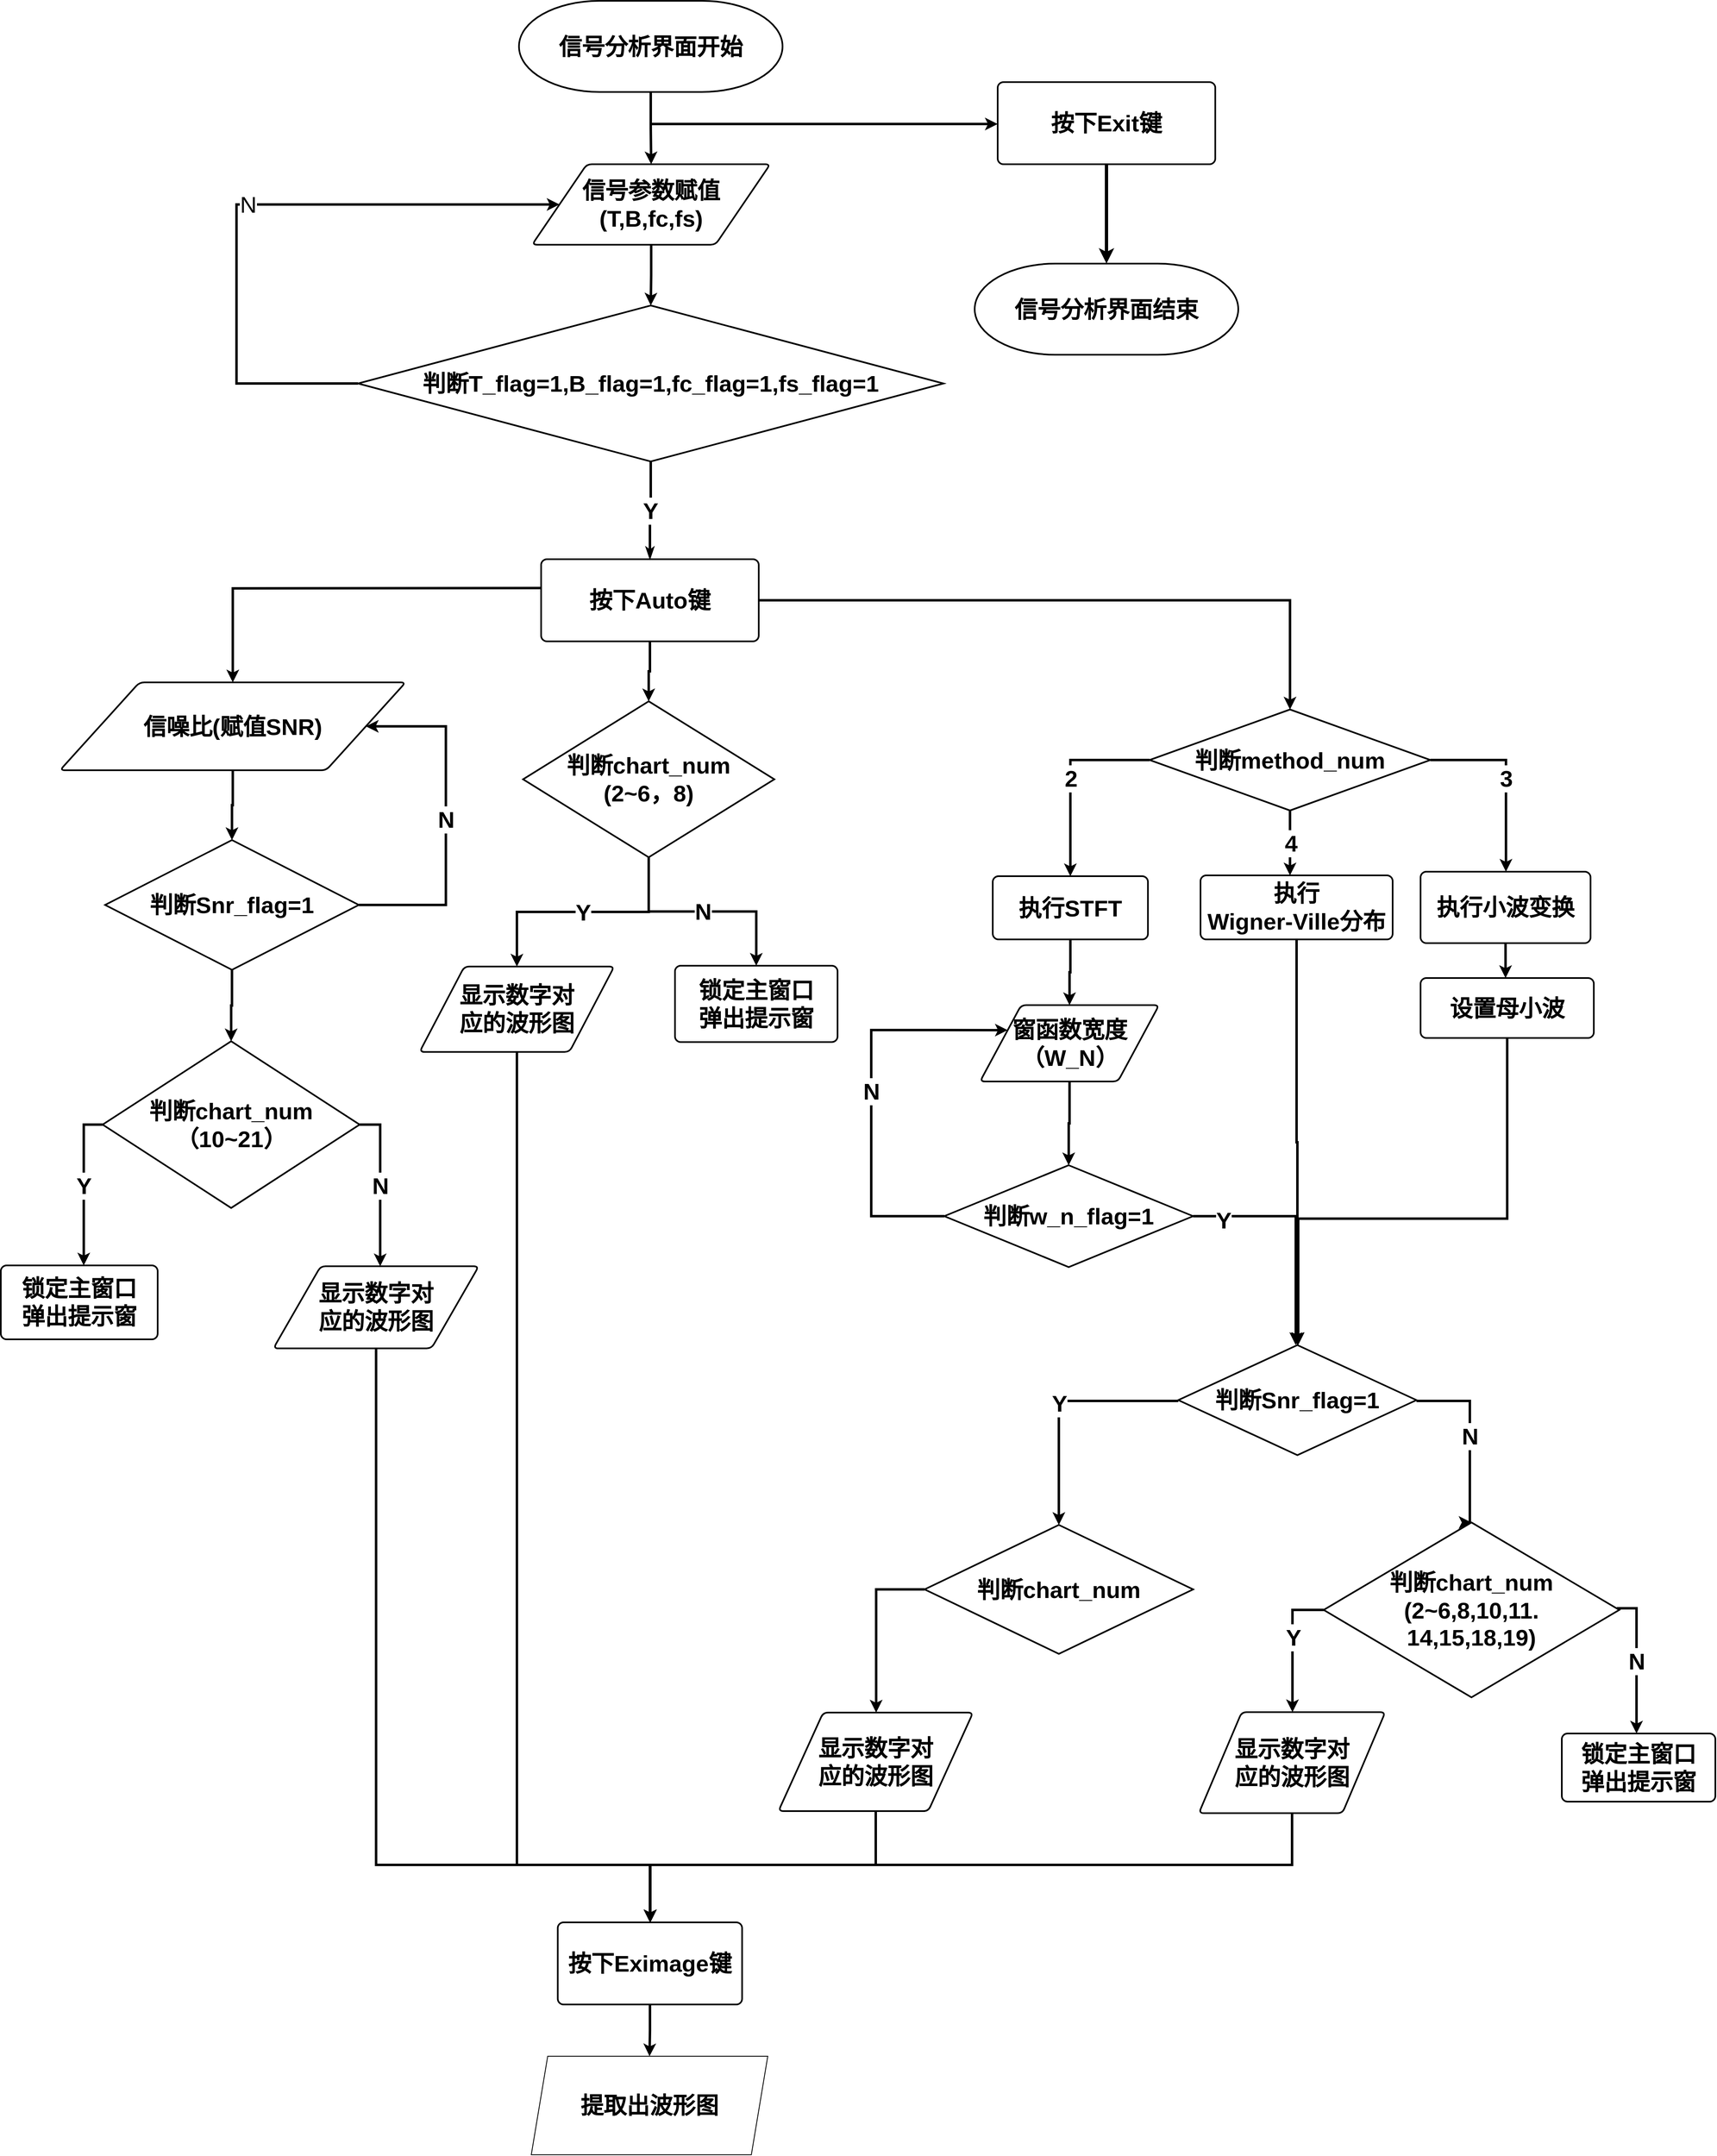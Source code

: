 <mxfile version="18.0.5" type="github">
  <diagram id="iDR_Ga6na6gWAw6zO_-4" name="Page-1">
    <mxGraphModel dx="2424" dy="1998" grid="1" gridSize="10" guides="1" tooltips="1" connect="1" arrows="1" fold="1" page="1" pageScale="1" pageWidth="827" pageHeight="1169" math="0" shadow="0">
      <root>
        <mxCell id="0" />
        <mxCell id="1" parent="0" />
        <mxCell id="4PbBocmlXjJBFLrsJSHG-20" style="edgeStyle=orthogonalEdgeStyle;rounded=0;orthogonalLoop=1;jettySize=auto;html=1;entryX=0.5;entryY=0;entryDx=0;entryDy=0;fontSize=28;strokeWidth=3;" parent="1" source="sKdbtBF5FKqXyuFzoLiL-12" target="sKdbtBF5FKqXyuFzoLiL-13" edge="1">
          <mxGeometry relative="1" as="geometry" />
        </mxCell>
        <mxCell id="B0-tI1_GG4w89GKIiCHv-2" style="edgeStyle=orthogonalEdgeStyle;rounded=0;orthogonalLoop=1;jettySize=auto;html=1;strokeWidth=3;" parent="1" edge="1" target="B0-tI1_GG4w89GKIiCHv-1">
          <mxGeometry relative="1" as="geometry">
            <mxPoint x="464.5" y="-159" as="sourcePoint" />
            <mxPoint x="792" y="-121" as="targetPoint" />
            <Array as="points">
              <mxPoint x="464" y="-120" />
            </Array>
          </mxGeometry>
        </mxCell>
        <mxCell id="sKdbtBF5FKqXyuFzoLiL-12" value="信号分析界面开始" style="strokeWidth=2;html=1;shape=mxgraph.flowchart.terminator;whiteSpace=wrap;fontSize=28;fontStyle=1" parent="1" vertex="1">
          <mxGeometry x="304" y="-270" width="321" height="111" as="geometry" />
        </mxCell>
        <mxCell id="4PbBocmlXjJBFLrsJSHG-21" style="edgeStyle=orthogonalEdgeStyle;rounded=0;orthogonalLoop=1;jettySize=auto;html=1;entryX=0.5;entryY=0;entryDx=0;entryDy=0;entryPerimeter=0;fontSize=28;strokeWidth=3;" parent="1" source="sKdbtBF5FKqXyuFzoLiL-13" target="sKdbtBF5FKqXyuFzoLiL-14" edge="1">
          <mxGeometry relative="1" as="geometry" />
        </mxCell>
        <mxCell id="sKdbtBF5FKqXyuFzoLiL-13" value="信号参数赋值 (T,B,fc,fs)" style="shape=parallelogram;html=1;strokeWidth=2;perimeter=parallelogramPerimeter;whiteSpace=wrap;rounded=1;arcSize=12;size=0.23;fontSize=28;fontStyle=1" parent="1" vertex="1">
          <mxGeometry x="320" y="-71" width="290" height="98" as="geometry" />
        </mxCell>
        <mxCell id="sKdbtBF5FKqXyuFzoLiL-75" value="Y" style="edgeStyle=orthogonalEdgeStyle;rounded=0;jumpSize=6;orthogonalLoop=1;jettySize=auto;html=1;labelBackgroundColor=default;fontSize=28;endArrow=classicThin;endFill=0;strokeColor=default;strokeWidth=3;fontStyle=1" parent="1" source="sKdbtBF5FKqXyuFzoLiL-14" target="sKdbtBF5FKqXyuFzoLiL-74" edge="1">
          <mxGeometry relative="1" as="geometry" />
        </mxCell>
        <mxCell id="zoICoRGIBS50A1K_tyUO-90" value="N" style="edgeStyle=orthogonalEdgeStyle;rounded=0;orthogonalLoop=1;jettySize=auto;html=1;fontSize=28;strokeWidth=3;" parent="1" source="sKdbtBF5FKqXyuFzoLiL-14" target="sKdbtBF5FKqXyuFzoLiL-13" edge="1">
          <mxGeometry relative="1" as="geometry">
            <mxPoint x="362.795" y="-39" as="targetPoint" />
            <mxPoint x="116" y="181" as="sourcePoint" />
            <Array as="points">
              <mxPoint x="-40" y="196" />
              <mxPoint x="-40" y="-22" />
            </Array>
          </mxGeometry>
        </mxCell>
        <mxCell id="sKdbtBF5FKqXyuFzoLiL-14" value="判断T_flag=1,B_flag=1,fc_flag=1,fs_flag=1" style="strokeWidth=2;html=1;shape=mxgraph.flowchart.decision;whiteSpace=wrap;fontSize=28;fontStyle=1" parent="1" vertex="1">
          <mxGeometry x="108" y="101" width="713" height="190" as="geometry" />
        </mxCell>
        <mxCell id="zoICoRGIBS50A1K_tyUO-94" value="4" style="edgeStyle=orthogonalEdgeStyle;rounded=0;orthogonalLoop=1;jettySize=auto;html=1;entryX=0.5;entryY=0;entryDx=0;entryDy=0;fontSize=28;strokeWidth=3;fontStyle=1" parent="1" source="sKdbtBF5FKqXyuFzoLiL-67" edge="1">
          <mxGeometry relative="1" as="geometry">
            <mxPoint x="1243" y="795" as="targetPoint" />
          </mxGeometry>
        </mxCell>
        <mxCell id="zoICoRGIBS50A1K_tyUO-95" value="2" style="edgeStyle=orthogonalEdgeStyle;rounded=0;orthogonalLoop=1;jettySize=auto;html=1;entryX=0.5;entryY=0;entryDx=0;entryDy=0;fontSize=28;strokeWidth=3;fontStyle=1" parent="1" source="sKdbtBF5FKqXyuFzoLiL-67" target="zoICoRGIBS50A1K_tyUO-4" edge="1">
          <mxGeometry relative="1" as="geometry">
            <mxPoint x="1032" y="654.5" as="sourcePoint" />
            <Array as="points">
              <mxPoint x="976" y="655" />
            </Array>
          </mxGeometry>
        </mxCell>
        <mxCell id="zoICoRGIBS50A1K_tyUO-96" value="3" style="edgeStyle=orthogonalEdgeStyle;rounded=0;orthogonalLoop=1;jettySize=auto;html=1;fontSize=28;strokeWidth=3;fontStyle=1" parent="1" source="sKdbtBF5FKqXyuFzoLiL-67" target="zoICoRGIBS50A1K_tyUO-6" edge="1">
          <mxGeometry relative="1" as="geometry">
            <Array as="points">
              <mxPoint x="1506" y="655" />
            </Array>
          </mxGeometry>
        </mxCell>
        <mxCell id="sKdbtBF5FKqXyuFzoLiL-67" value="判断method_num" style="strokeWidth=2;html=1;shape=mxgraph.flowchart.decision;whiteSpace=wrap;fontSize=28;fontStyle=1" parent="1" vertex="1">
          <mxGeometry x="1072" y="593" width="342" height="123" as="geometry" />
        </mxCell>
        <mxCell id="zoICoRGIBS50A1K_tyUO-3" style="edgeStyle=orthogonalEdgeStyle;rounded=0;orthogonalLoop=1;jettySize=auto;html=1;entryX=0.5;entryY=0;entryDx=0;entryDy=0;entryPerimeter=0;fontSize=28;fontStyle=1;strokeWidth=3;" parent="1" source="sKdbtBF5FKqXyuFzoLiL-74" target="zoICoRGIBS50A1K_tyUO-2" edge="1">
          <mxGeometry relative="1" as="geometry" />
        </mxCell>
        <mxCell id="zoICoRGIBS50A1K_tyUO-16" style="edgeStyle=orthogonalEdgeStyle;rounded=0;orthogonalLoop=1;jettySize=auto;html=1;fontSize=28;fontStyle=1;strokeWidth=3;" parent="1" target="zoICoRGIBS50A1K_tyUO-15" edge="1">
          <mxGeometry relative="1" as="geometry">
            <mxPoint x="391" y="445" as="sourcePoint" />
          </mxGeometry>
        </mxCell>
        <mxCell id="4PbBocmlXjJBFLrsJSHG-14" style="edgeStyle=orthogonalEdgeStyle;rounded=0;orthogonalLoop=1;jettySize=auto;html=1;entryX=0.5;entryY=0;entryDx=0;entryDy=0;entryPerimeter=0;fontSize=28;strokeWidth=3;" parent="1" source="sKdbtBF5FKqXyuFzoLiL-74" target="sKdbtBF5FKqXyuFzoLiL-67" edge="1">
          <mxGeometry relative="1" as="geometry" />
        </mxCell>
        <mxCell id="sKdbtBF5FKqXyuFzoLiL-74" value="按下Auto键" style="rounded=1;whiteSpace=wrap;html=1;absoluteArcSize=1;arcSize=14;strokeWidth=2;fontSize=28;fontStyle=1" parent="1" vertex="1">
          <mxGeometry x="331" y="410" width="265" height="100" as="geometry" />
        </mxCell>
        <mxCell id="zoICoRGIBS50A1K_tyUO-91" value="Y" style="edgeStyle=orthogonalEdgeStyle;rounded=0;orthogonalLoop=1;jettySize=auto;html=1;entryX=0.5;entryY=0;entryDx=0;entryDy=0;fontSize=28;strokeWidth=3;fontStyle=1" parent="1" source="zoICoRGIBS50A1K_tyUO-2" target="zoICoRGIBS50A1K_tyUO-83" edge="1">
          <mxGeometry relative="1" as="geometry" />
        </mxCell>
        <mxCell id="zoICoRGIBS50A1K_tyUO-92" value="N" style="edgeStyle=orthogonalEdgeStyle;rounded=0;orthogonalLoop=1;jettySize=auto;html=1;entryX=0.5;entryY=0;entryDx=0;entryDy=0;fontSize=28;strokeWidth=3;fontStyle=1" parent="1" source="zoICoRGIBS50A1K_tyUO-2" target="zoICoRGIBS50A1K_tyUO-13" edge="1">
          <mxGeometry relative="1" as="geometry" />
        </mxCell>
        <mxCell id="zoICoRGIBS50A1K_tyUO-2" value="判断chart_num&lt;br&gt;(2~6，8)" style="strokeWidth=2;html=1;shape=mxgraph.flowchart.decision;whiteSpace=wrap;fontSize=28;fontStyle=1" parent="1" vertex="1">
          <mxGeometry x="309" y="583" width="306" height="190" as="geometry" />
        </mxCell>
        <mxCell id="zoICoRGIBS50A1K_tyUO-54" style="edgeStyle=orthogonalEdgeStyle;rounded=0;orthogonalLoop=1;jettySize=auto;html=1;entryX=0.5;entryY=0;entryDx=0;entryDy=0;fontSize=28;fontStyle=1;strokeWidth=3;" parent="1" source="zoICoRGIBS50A1K_tyUO-4" target="zoICoRGIBS50A1K_tyUO-38" edge="1">
          <mxGeometry relative="1" as="geometry" />
        </mxCell>
        <mxCell id="zoICoRGIBS50A1K_tyUO-4" value="执行STFT" style="rounded=1;whiteSpace=wrap;html=1;absoluteArcSize=1;arcSize=14;strokeWidth=2;fontSize=28;fontStyle=1" parent="1" vertex="1">
          <mxGeometry x="881" y="796" width="189" height="77" as="geometry" />
        </mxCell>
        <mxCell id="zoICoRGIBS50A1K_tyUO-56" style="edgeStyle=orthogonalEdgeStyle;rounded=0;orthogonalLoop=1;jettySize=auto;html=1;fontSize=28;fontStyle=1;strokeWidth=3;" parent="1" source="zoICoRGIBS50A1K_tyUO-5" target="zoICoRGIBS50A1K_tyUO-45" edge="1">
          <mxGeometry relative="1" as="geometry" />
        </mxCell>
        <mxCell id="zoICoRGIBS50A1K_tyUO-5" value="执行&lt;br&gt;Wigner-Ville分布" style="rounded=1;whiteSpace=wrap;html=1;absoluteArcSize=1;arcSize=14;strokeWidth=2;fontSize=28;fontStyle=1" parent="1" vertex="1">
          <mxGeometry x="1134" y="795" width="234" height="78" as="geometry" />
        </mxCell>
        <mxCell id="zoICoRGIBS50A1K_tyUO-58" style="edgeStyle=orthogonalEdgeStyle;rounded=0;orthogonalLoop=1;jettySize=auto;html=1;fontSize=28;fontStyle=1;strokeWidth=3;" parent="1" source="zoICoRGIBS50A1K_tyUO-6" target="zoICoRGIBS50A1K_tyUO-52" edge="1">
          <mxGeometry relative="1" as="geometry">
            <Array as="points">
              <mxPoint x="1492" y="860" />
              <mxPoint x="1492" y="860" />
            </Array>
          </mxGeometry>
        </mxCell>
        <mxCell id="zoICoRGIBS50A1K_tyUO-6" value="执行小波变换" style="rounded=1;whiteSpace=wrap;html=1;absoluteArcSize=1;arcSize=14;strokeWidth=2;fontSize=28;fontStyle=1" parent="1" vertex="1">
          <mxGeometry x="1402" y="790.5" width="207" height="87" as="geometry" />
        </mxCell>
        <mxCell id="zoICoRGIBS50A1K_tyUO-13" value="锁定主窗口&lt;br&gt;弹出提示窗" style="rounded=1;whiteSpace=wrap;html=1;absoluteArcSize=1;arcSize=14;strokeWidth=2;fontSize=28;fontStyle=1" parent="1" vertex="1">
          <mxGeometry x="494" y="905" width="198" height="93" as="geometry" />
        </mxCell>
        <mxCell id="4PbBocmlXjJBFLrsJSHG-10" style="edgeStyle=orthogonalEdgeStyle;rounded=0;orthogonalLoop=1;jettySize=auto;html=1;entryX=0.5;entryY=0;entryDx=0;entryDy=0;entryPerimeter=0;fontSize=28;strokeWidth=3;" parent="1" source="zoICoRGIBS50A1K_tyUO-15" target="zoICoRGIBS50A1K_tyUO-17" edge="1">
          <mxGeometry relative="1" as="geometry" />
        </mxCell>
        <mxCell id="zoICoRGIBS50A1K_tyUO-15" value="信噪比(赋值SNR)" style="shape=parallelogram;html=1;strokeWidth=2;perimeter=parallelogramPerimeter;whiteSpace=wrap;rounded=1;arcSize=12;size=0.23;fontSize=28;fontStyle=1" parent="1" vertex="1">
          <mxGeometry x="-255" y="560" width="421" height="107" as="geometry" />
        </mxCell>
        <mxCell id="zoICoRGIBS50A1K_tyUO-22" value="N" style="edgeStyle=orthogonalEdgeStyle;rounded=0;orthogonalLoop=1;jettySize=auto;html=1;entryX=1;entryY=0.5;entryDx=0;entryDy=0;fontSize=28;fontStyle=1;strokeWidth=3;" parent="1" source="zoICoRGIBS50A1K_tyUO-17" target="zoICoRGIBS50A1K_tyUO-15" edge="1">
          <mxGeometry relative="1" as="geometry">
            <Array as="points">
              <mxPoint x="215" y="831" />
              <mxPoint x="215" y="614" />
            </Array>
            <mxPoint x="127.0" y="831" as="sourcePoint" />
          </mxGeometry>
        </mxCell>
        <mxCell id="4PbBocmlXjJBFLrsJSHG-11" style="edgeStyle=orthogonalEdgeStyle;rounded=0;orthogonalLoop=1;jettySize=auto;html=1;fontSize=28;strokeWidth=3;" parent="1" source="zoICoRGIBS50A1K_tyUO-17" target="zoICoRGIBS50A1K_tyUO-25" edge="1">
          <mxGeometry relative="1" as="geometry" />
        </mxCell>
        <mxCell id="zoICoRGIBS50A1K_tyUO-17" value="判断Snr_flag=1" style="strokeWidth=2;html=1;shape=mxgraph.flowchart.decision;whiteSpace=wrap;fontSize=28;fontStyle=1" parent="1" vertex="1">
          <mxGeometry x="-200" y="752" width="309" height="158" as="geometry" />
        </mxCell>
        <mxCell id="zoICoRGIBS50A1K_tyUO-30" value="Y" style="edgeStyle=orthogonalEdgeStyle;rounded=0;orthogonalLoop=1;jettySize=auto;html=1;fontSize=28;fontStyle=1;strokeWidth=3;" parent="1" source="zoICoRGIBS50A1K_tyUO-25" target="zoICoRGIBS50A1K_tyUO-29" edge="1">
          <mxGeometry relative="1" as="geometry">
            <Array as="points">
              <mxPoint x="-226" y="1099" />
            </Array>
          </mxGeometry>
        </mxCell>
        <mxCell id="4PbBocmlXjJBFLrsJSHG-13" value="N" style="edgeStyle=orthogonalEdgeStyle;rounded=0;orthogonalLoop=1;jettySize=auto;html=1;fontSize=28;strokeWidth=3;fontStyle=1" parent="1" source="zoICoRGIBS50A1K_tyUO-25" target="zoICoRGIBS50A1K_tyUO-86" edge="1">
          <mxGeometry relative="1" as="geometry">
            <mxPoint x="252.0" y="1239.0" as="targetPoint" />
            <mxPoint x="122.0" y="1097.5" as="sourcePoint" />
            <Array as="points">
              <mxPoint x="135" y="1098" />
            </Array>
          </mxGeometry>
        </mxCell>
        <mxCell id="zoICoRGIBS50A1K_tyUO-25" value="判断chart_num（10~21）" style="strokeWidth=2;html=1;shape=mxgraph.flowchart.decision;whiteSpace=wrap;fontSize=28;fontStyle=1" parent="1" vertex="1">
          <mxGeometry x="-203" y="997" width="313" height="203" as="geometry" />
        </mxCell>
        <mxCell id="zoICoRGIBS50A1K_tyUO-29" value="锁定主窗口&lt;br&gt;弹出提示窗" style="rounded=1;whiteSpace=wrap;html=1;absoluteArcSize=1;arcSize=14;strokeWidth=2;fontSize=28;fontStyle=1" parent="1" vertex="1">
          <mxGeometry x="-327" y="1270" width="191" height="90" as="geometry" />
        </mxCell>
        <mxCell id="4PbBocmlXjJBFLrsJSHG-8" style="edgeStyle=orthogonalEdgeStyle;rounded=0;orthogonalLoop=1;jettySize=auto;html=1;fontSize=28;strokeWidth=3;" parent="1" source="zoICoRGIBS50A1K_tyUO-31" target="zoICoRGIBS50A1K_tyUO-84" edge="1">
          <mxGeometry relative="1" as="geometry">
            <Array as="points">
              <mxPoint x="739" y="1665" />
            </Array>
          </mxGeometry>
        </mxCell>
        <mxCell id="zoICoRGIBS50A1K_tyUO-31" value="判断chart_num" style="strokeWidth=2;html=1;shape=mxgraph.flowchart.decision;whiteSpace=wrap;fontSize=28;fontStyle=1" parent="1" vertex="1">
          <mxGeometry x="798" y="1586" width="327" height="157" as="geometry" />
        </mxCell>
        <mxCell id="zoICoRGIBS50A1K_tyUO-100" style="edgeStyle=orthogonalEdgeStyle;rounded=0;orthogonalLoop=1;jettySize=auto;html=1;entryX=0.5;entryY=0;entryDx=0;entryDy=0;entryPerimeter=0;fontSize=28;strokeWidth=3;" parent="1" source="zoICoRGIBS50A1K_tyUO-38" target="zoICoRGIBS50A1K_tyUO-41" edge="1">
          <mxGeometry relative="1" as="geometry" />
        </mxCell>
        <mxCell id="zoICoRGIBS50A1K_tyUO-38" value="窗函数宽度（W_N）" style="shape=parallelogram;html=1;strokeWidth=2;perimeter=parallelogramPerimeter;whiteSpace=wrap;rounded=1;arcSize=12;size=0.23;fontSize=28;fontStyle=1" parent="1" vertex="1">
          <mxGeometry x="865.5" y="953" width="218" height="93" as="geometry" />
        </mxCell>
        <mxCell id="zoICoRGIBS50A1K_tyUO-49" value="N" style="edgeStyle=orthogonalEdgeStyle;rounded=0;orthogonalLoop=1;jettySize=auto;html=1;entryX=0;entryY=0.25;entryDx=0;entryDy=0;exitX=0;exitY=0.5;exitDx=0;exitDy=0;exitPerimeter=0;fontSize=28;fontStyle=1;strokeWidth=3;" parent="1" source="zoICoRGIBS50A1K_tyUO-41" target="zoICoRGIBS50A1K_tyUO-38" edge="1">
          <mxGeometry relative="1" as="geometry">
            <Array as="points">
              <mxPoint x="733" y="983" />
            </Array>
          </mxGeometry>
        </mxCell>
        <mxCell id="4PbBocmlXjJBFLrsJSHG-1" style="edgeStyle=orthogonalEdgeStyle;rounded=0;orthogonalLoop=1;jettySize=auto;html=1;strokeWidth=3;" parent="1" source="zoICoRGIBS50A1K_tyUO-41" target="zoICoRGIBS50A1K_tyUO-45" edge="1">
          <mxGeometry relative="1" as="geometry">
            <Array as="points">
              <mxPoint x="1250" y="1210" />
            </Array>
          </mxGeometry>
        </mxCell>
        <mxCell id="4PbBocmlXjJBFLrsJSHG-2" value="Y" style="edgeLabel;html=1;align=center;verticalAlign=middle;resizable=0;points=[];fontSize=28;fontStyle=1" parent="4PbBocmlXjJBFLrsJSHG-1" vertex="1" connectable="0">
          <mxGeometry x="-0.746" y="-5" relative="1" as="geometry">
            <mxPoint x="1" as="offset" />
          </mxGeometry>
        </mxCell>
        <mxCell id="zoICoRGIBS50A1K_tyUO-41" value="判断w_n_flag=1" style="strokeWidth=2;html=1;shape=mxgraph.flowchart.decision;whiteSpace=wrap;fontSize=28;fontStyle=1" parent="1" vertex="1">
          <mxGeometry x="822" y="1148" width="303" height="124" as="geometry" />
        </mxCell>
        <mxCell id="zoICoRGIBS50A1K_tyUO-70" value="N" style="edgeStyle=orthogonalEdgeStyle;rounded=0;orthogonalLoop=1;jettySize=auto;html=1;entryX=0.5;entryY=0;entryDx=0;entryDy=0;entryPerimeter=0;fontSize=28;fontStyle=1;strokeWidth=3;" parent="1" source="zoICoRGIBS50A1K_tyUO-45" target="zoICoRGIBS50A1K_tyUO-68" edge="1">
          <mxGeometry relative="1" as="geometry">
            <mxPoint x="1434" y="1435.0" as="sourcePoint" />
            <Array as="points">
              <mxPoint x="1462" y="1435" />
              <mxPoint x="1462" y="1583" />
            </Array>
          </mxGeometry>
        </mxCell>
        <mxCell id="4PbBocmlXjJBFLrsJSHG-5" value="Y" style="edgeStyle=orthogonalEdgeStyle;rounded=0;orthogonalLoop=1;jettySize=auto;html=1;entryX=0.5;entryY=0;entryDx=0;entryDy=0;entryPerimeter=0;fontSize=28;strokeWidth=3;fontStyle=1" parent="1" source="zoICoRGIBS50A1K_tyUO-45" target="zoICoRGIBS50A1K_tyUO-31" edge="1">
          <mxGeometry relative="1" as="geometry">
            <Array as="points">
              <mxPoint x="962" y="1435" />
            </Array>
          </mxGeometry>
        </mxCell>
        <mxCell id="zoICoRGIBS50A1K_tyUO-45" value="判断Snr_flag=1" style="strokeWidth=2;html=1;shape=mxgraph.flowchart.decision;whiteSpace=wrap;fontSize=28;fontStyle=1" parent="1" vertex="1">
          <mxGeometry x="1107" y="1367" width="290" height="134" as="geometry" />
        </mxCell>
        <mxCell id="4PbBocmlXjJBFLrsJSHG-6" style="edgeStyle=orthogonalEdgeStyle;rounded=0;orthogonalLoop=1;jettySize=auto;html=1;fontSize=28;strokeWidth=3;" parent="1" source="zoICoRGIBS50A1K_tyUO-52" target="zoICoRGIBS50A1K_tyUO-45" edge="1">
          <mxGeometry relative="1" as="geometry">
            <mxPoint x="1253" y="1363.0" as="targetPoint" />
            <Array as="points">
              <mxPoint x="1507" y="1213" />
              <mxPoint x="1253" y="1213" />
            </Array>
          </mxGeometry>
        </mxCell>
        <mxCell id="zoICoRGIBS50A1K_tyUO-52" value="设置母小波" style="rounded=1;whiteSpace=wrap;html=1;absoluteArcSize=1;arcSize=14;strokeWidth=2;fontSize=28;fontStyle=1" parent="1" vertex="1">
          <mxGeometry x="1402" y="920" width="211" height="73" as="geometry" />
        </mxCell>
        <mxCell id="zoICoRGIBS50A1K_tyUO-93" value="N" style="edgeStyle=orthogonalEdgeStyle;rounded=0;orthogonalLoop=1;jettySize=auto;html=1;fontSize=28;strokeWidth=3;fontStyle=1" parent="1" target="zoICoRGIBS50A1K_tyUO-76" edge="1">
          <mxGeometry relative="1" as="geometry">
            <mxPoint x="1641" y="1687.5" as="sourcePoint" />
            <mxPoint x="1665" y="1876" as="targetPoint" />
            <Array as="points">
              <mxPoint x="1665" y="1687" />
            </Array>
          </mxGeometry>
        </mxCell>
        <mxCell id="4PbBocmlXjJBFLrsJSHG-3" style="edgeStyle=orthogonalEdgeStyle;rounded=0;orthogonalLoop=1;jettySize=auto;html=1;fontSize=28;strokeWidth=3;" parent="1" source="zoICoRGIBS50A1K_tyUO-68" target="zoICoRGIBS50A1K_tyUO-85" edge="1">
          <mxGeometry relative="1" as="geometry">
            <mxPoint x="1262" y="1843" as="targetPoint" />
            <Array as="points">
              <mxPoint x="1246" y="1690" />
            </Array>
          </mxGeometry>
        </mxCell>
        <mxCell id="4PbBocmlXjJBFLrsJSHG-4" value="Y" style="edgeLabel;html=1;align=center;verticalAlign=middle;resizable=0;points=[];fontSize=28;fontStyle=1" parent="4PbBocmlXjJBFLrsJSHG-3" vertex="1" connectable="0">
          <mxGeometry x="-0.13" y="2" relative="1" as="geometry">
            <mxPoint x="-1" y="1" as="offset" />
          </mxGeometry>
        </mxCell>
        <mxCell id="zoICoRGIBS50A1K_tyUO-68" value="判断chart_num&lt;br style=&quot;font-size: 28px;&quot;&gt;(2~6,8,10,11.&lt;br style=&quot;font-size: 28px;&quot;&gt;14,15,18,19)" style="strokeWidth=2;html=1;shape=mxgraph.flowchart.decision;whiteSpace=wrap;fontSize=28;fontStyle=1" parent="1" vertex="1">
          <mxGeometry x="1284" y="1583" width="360" height="213" as="geometry" />
        </mxCell>
        <mxCell id="zoICoRGIBS50A1K_tyUO-76" value="锁定主窗口&lt;br&gt;弹出提示窗" style="rounded=1;whiteSpace=wrap;html=1;absoluteArcSize=1;arcSize=14;strokeWidth=2;fontSize=28;fontStyle=1" parent="1" vertex="1">
          <mxGeometry x="1574" y="1840" width="187" height="83" as="geometry" />
        </mxCell>
        <mxCell id="4PbBocmlXjJBFLrsJSHG-23" style="edgeStyle=orthogonalEdgeStyle;rounded=0;orthogonalLoop=1;jettySize=auto;html=1;entryX=0.5;entryY=0;entryDx=0;entryDy=0;fontSize=28;strokeWidth=3;" parent="1" source="zoICoRGIBS50A1K_tyUO-79" target="4PbBocmlXjJBFLrsJSHG-22" edge="1">
          <mxGeometry relative="1" as="geometry" />
        </mxCell>
        <mxCell id="zoICoRGIBS50A1K_tyUO-79" value="按下Eximage键" style="rounded=1;whiteSpace=wrap;html=1;absoluteArcSize=1;arcSize=14;strokeWidth=2;fontSize=28;fontStyle=1" parent="1" vertex="1">
          <mxGeometry x="351.25" y="2070" width="224.5" height="100" as="geometry" />
        </mxCell>
        <mxCell id="4PbBocmlXjJBFLrsJSHG-17" style="edgeStyle=orthogonalEdgeStyle;rounded=0;orthogonalLoop=1;jettySize=auto;html=1;fontSize=28;strokeWidth=3;" parent="1" source="zoICoRGIBS50A1K_tyUO-83" target="zoICoRGIBS50A1K_tyUO-79" edge="1">
          <mxGeometry relative="1" as="geometry">
            <Array as="points">
              <mxPoint x="302" y="2000" />
              <mxPoint x="464" y="2000" />
            </Array>
          </mxGeometry>
        </mxCell>
        <mxCell id="zoICoRGIBS50A1K_tyUO-83" value="显示数字对&lt;br&gt;应的波形图" style="shape=parallelogram;html=1;strokeWidth=2;perimeter=parallelogramPerimeter;whiteSpace=wrap;rounded=1;arcSize=12;size=0.23;fontSize=28;fontStyle=1" parent="1" vertex="1">
          <mxGeometry x="183" y="906" width="237" height="104" as="geometry" />
        </mxCell>
        <mxCell id="4PbBocmlXjJBFLrsJSHG-18" style="edgeStyle=orthogonalEdgeStyle;rounded=0;orthogonalLoop=1;jettySize=auto;html=1;fontSize=28;strokeWidth=3;" parent="1" source="zoICoRGIBS50A1K_tyUO-84" target="zoICoRGIBS50A1K_tyUO-79" edge="1">
          <mxGeometry relative="1" as="geometry">
            <Array as="points">
              <mxPoint x="739" y="2000" />
              <mxPoint x="464" y="2000" />
            </Array>
          </mxGeometry>
        </mxCell>
        <mxCell id="zoICoRGIBS50A1K_tyUO-84" value="显示数字对&lt;br&gt;应的波形图" style="shape=parallelogram;html=1;strokeWidth=2;perimeter=parallelogramPerimeter;whiteSpace=wrap;rounded=1;arcSize=12;size=0.23;fontSize=28;fontStyle=1" parent="1" vertex="1">
          <mxGeometry x="620" y="1814.5" width="237" height="120" as="geometry" />
        </mxCell>
        <mxCell id="4PbBocmlXjJBFLrsJSHG-19" style="edgeStyle=orthogonalEdgeStyle;rounded=0;orthogonalLoop=1;jettySize=auto;html=1;fontSize=28;strokeWidth=3;" parent="1" source="zoICoRGIBS50A1K_tyUO-85" target="zoICoRGIBS50A1K_tyUO-79" edge="1">
          <mxGeometry relative="1" as="geometry">
            <Array as="points">
              <mxPoint x="1246" y="2000" />
              <mxPoint x="464" y="2000" />
            </Array>
          </mxGeometry>
        </mxCell>
        <mxCell id="zoICoRGIBS50A1K_tyUO-85" value="显示数字对&lt;br&gt;应的波形图" style="shape=parallelogram;html=1;strokeWidth=2;perimeter=parallelogramPerimeter;whiteSpace=wrap;rounded=1;arcSize=12;size=0.23;fontSize=28;fontStyle=1" parent="1" vertex="1">
          <mxGeometry x="1132" y="1814" width="227" height="123" as="geometry" />
        </mxCell>
        <mxCell id="4PbBocmlXjJBFLrsJSHG-16" style="edgeStyle=orthogonalEdgeStyle;rounded=0;orthogonalLoop=1;jettySize=auto;html=1;entryX=0.5;entryY=0;entryDx=0;entryDy=0;fontSize=28;strokeWidth=3;" parent="1" source="zoICoRGIBS50A1K_tyUO-86" target="zoICoRGIBS50A1K_tyUO-79" edge="1">
          <mxGeometry relative="1" as="geometry">
            <Array as="points">
              <mxPoint x="130" y="2000" />
              <mxPoint x="464" y="2000" />
            </Array>
          </mxGeometry>
        </mxCell>
        <mxCell id="zoICoRGIBS50A1K_tyUO-86" value="显示数字对&lt;br&gt;应的波形图" style="shape=parallelogram;html=1;strokeWidth=2;perimeter=parallelogramPerimeter;whiteSpace=wrap;rounded=1;arcSize=12;size=0.23;fontSize=28;fontStyle=1" parent="1" vertex="1">
          <mxGeometry x="5" y="1271" width="250" height="100" as="geometry" />
        </mxCell>
        <mxCell id="4PbBocmlXjJBFLrsJSHG-22" value="提取出波形图" style="shape=parallelogram;perimeter=parallelogramPerimeter;whiteSpace=wrap;html=1;fixedSize=1;fontSize=28;fontStyle=1" parent="1" vertex="1">
          <mxGeometry x="319" y="2233" width="288" height="120" as="geometry" />
        </mxCell>
        <mxCell id="331KJBNwgJ3MwqHjYH2H-2" style="edgeStyle=orthogonalEdgeStyle;rounded=0;orthogonalLoop=1;jettySize=auto;html=1;strokeWidth=4;" edge="1" parent="1" source="B0-tI1_GG4w89GKIiCHv-1" target="331KJBNwgJ3MwqHjYH2H-1">
          <mxGeometry relative="1" as="geometry" />
        </mxCell>
        <mxCell id="B0-tI1_GG4w89GKIiCHv-1" value="按下Exit键" style="rounded=1;whiteSpace=wrap;html=1;absoluteArcSize=1;arcSize=14;strokeWidth=2;fontSize=28;fontStyle=1" parent="1" vertex="1">
          <mxGeometry x="887" y="-171" width="265" height="100" as="geometry" />
        </mxCell>
        <mxCell id="331KJBNwgJ3MwqHjYH2H-1" value="信号分析界面结束" style="strokeWidth=2;html=1;shape=mxgraph.flowchart.terminator;whiteSpace=wrap;fontSize=28;fontStyle=1" vertex="1" parent="1">
          <mxGeometry x="859" y="50" width="321" height="111" as="geometry" />
        </mxCell>
      </root>
    </mxGraphModel>
  </diagram>
</mxfile>
